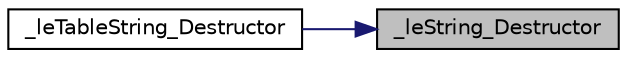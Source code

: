 digraph "_leString_Destructor"
{
 // LATEX_PDF_SIZE
  edge [fontname="Helvetica",fontsize="10",labelfontname="Helvetica",labelfontsize="10"];
  node [fontname="Helvetica",fontsize="10",shape=record];
  rankdir="RL";
  Node1 [label="_leString_Destructor",height=0.2,width=0.4,color="black", fillcolor="grey75", style="filled", fontcolor="black",tooltip=" "];
  Node1 -> Node2 [dir="back",color="midnightblue",fontsize="10",style="solid",fontname="Helvetica"];
  Node2 [label="_leTableString_Destructor",height=0.2,width=0.4,color="black", fillcolor="white", style="filled",URL="$legato__tablestring_8c.html#a1c37a08cde183b97928f4a59e5f2a6bc",tooltip=" "];
}
